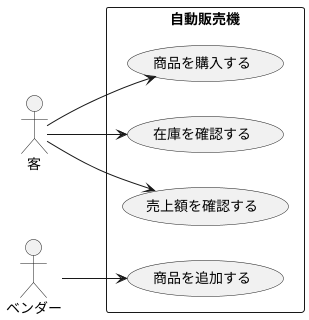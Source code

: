 @startuml 自販機

left to right direction
skinparam packageStyle rectangle

actor 客 as Customer
actor ベンダー as Vendor

rectangle 自動販売機 {
  usecase 商品を購入する as Buy
  usecase 在庫を確認する as CheckStock
  usecase 売上額を確認する as CheckRevenue
  usecase 商品を追加する as AddProduct

  Customer --> Buy
  Customer --> CheckStock
  Customer --> CheckRevenue
  Vendor --> AddProduct
}

@enduml
